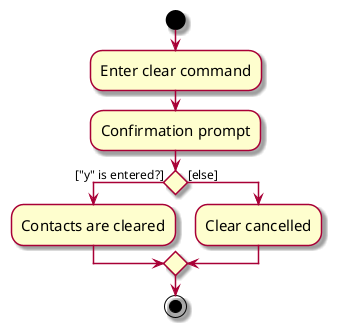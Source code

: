 @startuml
skin rose
skinparam ActivityFontSize 15
skinparam ArrowFontSize 12
start
:Enter clear command;
:Confirmation prompt;
if () then (["y" is entered?])
  :Contacts are cleared;
else ([else])
  :Clear cancelled;
endif
stop
@enduml

